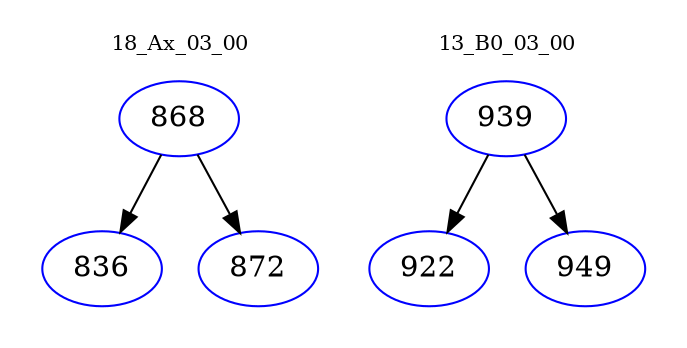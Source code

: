 digraph{
subgraph cluster_0 {
color = white
label = "18_Ax_03_00";
fontsize=10;
T0_868 [label="868", color="blue"]
T0_868 -> T0_836 [color="black"]
T0_836 [label="836", color="blue"]
T0_868 -> T0_872 [color="black"]
T0_872 [label="872", color="blue"]
}
subgraph cluster_1 {
color = white
label = "13_B0_03_00";
fontsize=10;
T1_939 [label="939", color="blue"]
T1_939 -> T1_922 [color="black"]
T1_922 [label="922", color="blue"]
T1_939 -> T1_949 [color="black"]
T1_949 [label="949", color="blue"]
}
}
